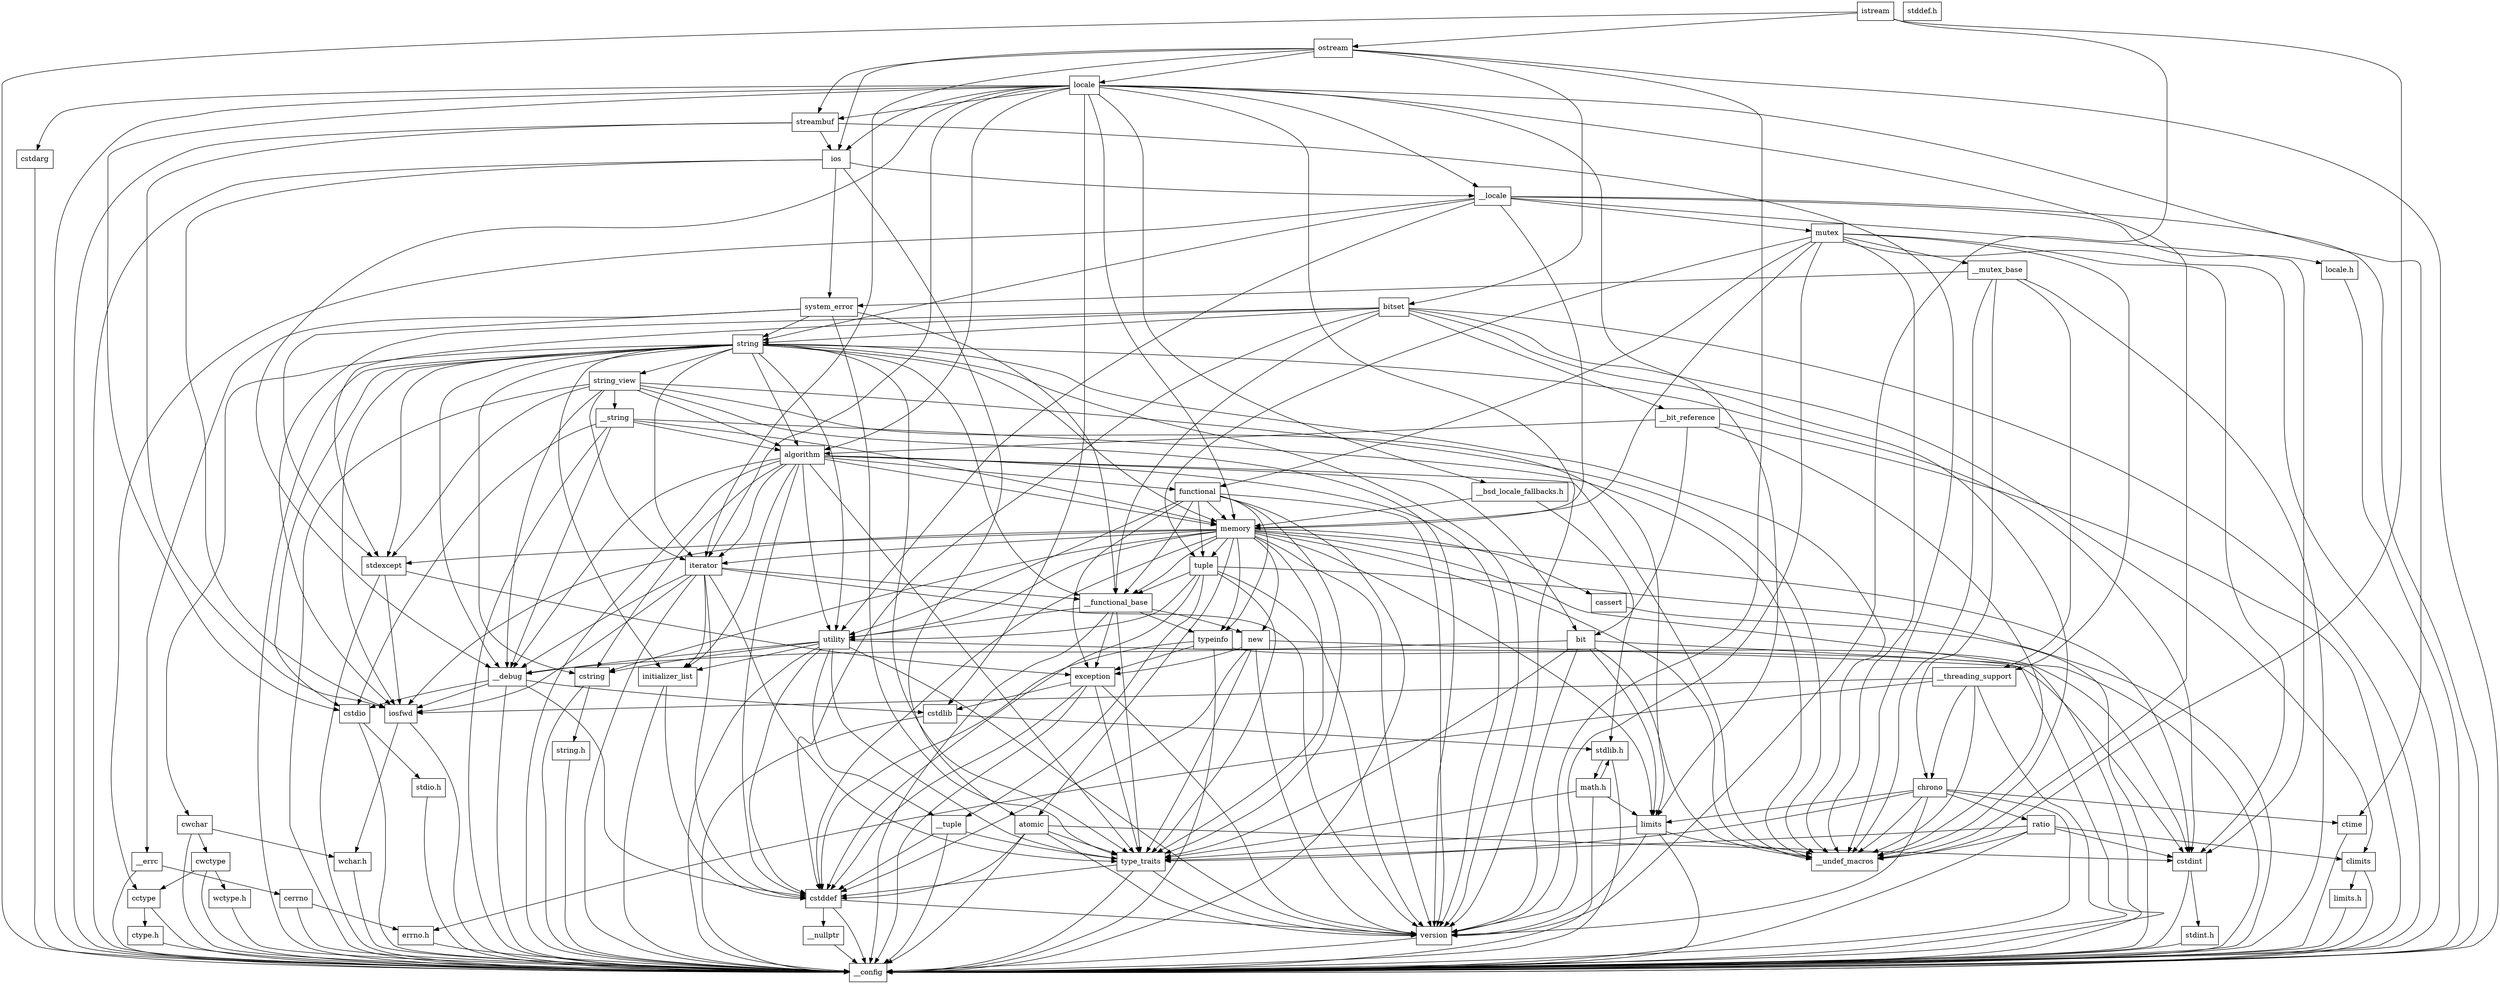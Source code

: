 digraph "dependencies" {
  header_1 [ shape="box", label="istream"];
  header_2 [ shape="box", label="__config"];
  header_11 [ shape="box", label="version"];
  header_12 [ shape="box", label="ostream"];
  header_13 [ shape="box", label="ios"];
  header_14 [ shape="box", label="iosfwd"];
  header_15 [ shape="box", label="wchar.h"];
  header_20 [ shape="box", label="stddef.h"];
  header_31 [ shape="box", label="__locale"];
  header_32 [ shape="box", label="string"];
  header_33 [ shape="box", label="string_view"];
  header_34 [ shape="box", label="__string"];
  header_35 [ shape="box", label="algorithm"];
  header_36 [ shape="box", label="initializer_list"];
  header_37 [ shape="box", label="cstddef"];
  header_39 [ shape="box", label="__nullptr"];
  header_40 [ shape="box", label="type_traits"];
  header_41 [ shape="box", label="cstring"];
  header_42 [ shape="box", label="string.h"];
  header_45 [ shape="box", label="utility"];
  header_46 [ shape="box", label="__tuple"];
  header_47 [ shape="box", label="cstdint"];
  header_48 [ shape="box", label="stdint.h"];
  header_55 [ shape="box", label="__debug"];
  header_56 [ shape="box", label="cstdlib"];
  header_57 [ shape="box", label="stdlib.h"];
  header_82 [ shape="box", label="math.h"];
  header_94 [ shape="box", label="limits"];
  header_95 [ shape="box", label="__undef_macros"];
  header_96 [ shape="box", label="cstdio"];
  header_97 [ shape="box", label="stdio.h"];
  header_106 [ shape="box", label="memory"];
  header_107 [ shape="box", label="typeinfo"];
  header_108 [ shape="box", label="exception"];
  header_109 [ shape="box", label="new"];
  header_110 [ shape="box", label="iterator"];
  header_111 [ shape="box", label="__functional_base"];
  header_112 [ shape="box", label="tuple"];
  header_113 [ shape="box", label="stdexcept"];
  header_114 [ shape="box", label="cassert"];
  header_116 [ shape="box", label="atomic"];
  header_117 [ shape="box", label="functional"];
  header_118 [ shape="box", label="bit"];
  header_119 [ shape="box", label="cwchar"];
  header_120 [ shape="box", label="cwctype"];
  header_121 [ shape="box", label="cctype"];
  header_122 [ shape="box", label="ctype.h"];
  header_124 [ shape="box", label="wctype.h"];
  header_127 [ shape="box", label="mutex"];
  header_128 [ shape="box", label="__mutex_base"];
  header_129 [ shape="box", label="chrono"];
  header_130 [ shape="box", label="ctime"];
  header_136 [ shape="box", label="ratio"];
  header_137 [ shape="box", label="climits"];
  header_138 [ shape="box", label="limits.h"];
  header_147 [ shape="box", label="system_error"];
  header_148 [ shape="box", label="__errc"];
  header_149 [ shape="box", label="cerrno"];
  header_150 [ shape="box", label="errno.h"];
  header_158 [ shape="box", label="__threading_support"];
  header_164 [ shape="box", label="locale.h"];
  header_167 [ shape="box", label="streambuf"];
  header_168 [ shape="box", label="locale"];
  header_169 [ shape="box", label="cstdarg"];
  header_171 [ shape="box", label="__bsd_locale_fallbacks.h"];
  header_172 [ shape="box", label="bitset"];
  header_173 [ shape="box", label="__bit_reference"];
  header_11 -> header_2;
  header_40 -> header_2;
  header_40 -> header_37;
  header_40 -> header_11;
  header_35 -> header_2;
  header_35 -> header_36;
  header_35 -> header_40;
  header_35 -> header_41;
  header_35 -> header_45;
  header_35 -> header_106;
  header_35 -> header_117;
  header_35 -> header_110;
  header_35 -> header_37;
  header_35 -> header_118;
  header_35 -> header_11;
  header_35 -> header_55;
  header_35 -> header_95;
  header_110 -> header_2;
  header_110 -> header_14;
  header_110 -> header_111;
  header_110 -> header_40;
  header_110 -> header_37;
  header_110 -> header_36;
  header_110 -> header_11;
  header_110 -> header_55;
  header_168 -> header_2;
  header_168 -> header_31;
  header_168 -> header_55;
  header_168 -> header_35;
  header_168 -> header_106;
  header_168 -> header_13;
  header_168 -> header_167;
  header_168 -> header_110;
  header_168 -> header_94;
  header_168 -> header_11;
  header_168 -> header_169;
  header_168 -> header_56;
  header_168 -> header_130;
  header_168 -> header_96;
  header_168 -> header_171;
  header_168 -> header_95;
  header_138 -> header_2;
  header_34 -> header_2;
  header_34 -> header_35;
  header_34 -> header_96;
  header_34 -> header_106;
  header_34 -> header_55;
  header_34 -> header_95;
  header_12 -> header_2;
  header_12 -> header_13;
  header_12 -> header_167;
  header_12 -> header_168;
  header_12 -> header_110;
  header_12 -> header_172;
  header_12 -> header_11;
  header_109 -> header_2;
  header_109 -> header_108;
  header_109 -> header_40;
  header_109 -> header_37;
  header_109 -> header_11;
  header_96 -> header_2;
  header_96 -> header_97;
  header_149 -> header_2;
  header_149 -> header_150;
  header_172 -> header_2;
  header_172 -> header_173;
  header_172 -> header_37;
  header_172 -> header_137;
  header_172 -> header_32;
  header_172 -> header_113;
  header_172 -> header_14;
  header_172 -> header_111;
  header_172 -> header_95;
  header_111 -> header_2;
  header_111 -> header_40;
  header_111 -> header_107;
  header_111 -> header_108;
  header_111 -> header_109;
  header_111 -> header_45;
  header_124 -> header_2;
  header_47 -> header_2;
  header_47 -> header_48;
  header_37 -> header_2;
  header_37 -> header_11;
  header_37 -> header_39;
  header_171 -> header_57;
  header_171 -> header_106;
  header_1 -> header_2;
  header_1 -> header_11;
  header_1 -> header_12;
  header_1 -> header_95;
  header_36 -> header_2;
  header_36 -> header_37;
  header_48 -> header_2;
  header_120 -> header_2;
  header_120 -> header_121;
  header_120 -> header_124;
  header_117 -> header_2;
  header_117 -> header_40;
  header_117 -> header_107;
  header_117 -> header_108;
  header_117 -> header_106;
  header_117 -> header_112;
  header_117 -> header_45;
  header_117 -> header_11;
  header_117 -> header_111;
  header_42 -> header_2;
  header_13 -> header_2;
  header_13 -> header_14;
  header_13 -> header_31;
  header_13 -> header_147;
  header_13 -> header_116;
  header_106 -> header_2;
  header_106 -> header_40;
  header_106 -> header_107;
  header_106 -> header_37;
  header_106 -> header_47;
  header_106 -> header_109;
  header_106 -> header_45;
  header_106 -> header_94;
  header_106 -> header_110;
  header_106 -> header_111;
  header_106 -> header_14;
  header_106 -> header_112;
  header_106 -> header_113;
  header_106 -> header_41;
  header_106 -> header_114;
  header_106 -> header_116;
  header_106 -> header_11;
  header_106 -> header_95;
  header_122 -> header_2;
  header_107 -> header_2;
  header_107 -> header_108;
  header_107 -> header_37;
  header_107 -> header_47;
  header_137 -> header_2;
  header_137 -> header_138;
  header_147 -> header_148;
  header_147 -> header_40;
  header_147 -> header_113;
  header_147 -> header_111;
  header_147 -> header_32;
  header_118 -> header_2;
  header_118 -> header_94;
  header_118 -> header_40;
  header_118 -> header_11;
  header_118 -> header_55;
  header_118 -> header_95;
  header_164 -> header_2;
  header_46 -> header_2;
  header_46 -> header_37;
  header_46 -> header_40;
  header_114 -> header_2;
  header_112 -> header_2;
  header_112 -> header_46;
  header_112 -> header_37;
  header_112 -> header_40;
  header_112 -> header_111;
  header_112 -> header_45;
  header_112 -> header_11;
  header_108 -> header_2;
  header_108 -> header_37;
  header_108 -> header_56;
  header_108 -> header_40;
  header_108 -> header_11;
  header_41 -> header_2;
  header_41 -> header_42;
  header_119 -> header_2;
  header_119 -> header_120;
  header_119 -> header_15;
  header_148 -> header_2;
  header_148 -> header_149;
  header_158 -> header_2;
  header_158 -> header_129;
  header_158 -> header_14;
  header_158 -> header_150;
  header_158 -> header_95;
  header_121 -> header_2;
  header_121 -> header_122;
  header_129 -> header_2;
  header_129 -> header_130;
  header_129 -> header_40;
  header_129 -> header_136;
  header_129 -> header_94;
  header_129 -> header_11;
  header_129 -> header_95;
  header_150 -> header_2;
  header_130 -> header_2;
  header_31 -> header_2;
  header_31 -> header_32;
  header_31 -> header_106;
  header_31 -> header_45;
  header_31 -> header_127;
  header_31 -> header_47;
  header_31 -> header_121;
  header_31 -> header_164;
  header_57 -> header_2;
  header_57 -> header_82;
  header_136 -> header_2;
  header_136 -> header_47;
  header_136 -> header_137;
  header_136 -> header_40;
  header_136 -> header_95;
  header_15 -> header_2;
  header_82 -> header_2;
  header_82 -> header_57;
  header_82 -> header_40;
  header_82 -> header_94;
  header_167 -> header_2;
  header_167 -> header_14;
  header_167 -> header_13;
  header_167 -> header_95;
  header_45 -> header_2;
  header_45 -> header_46;
  header_45 -> header_40;
  header_45 -> header_36;
  header_45 -> header_37;
  header_45 -> header_41;
  header_45 -> header_47;
  header_45 -> header_11;
  header_45 -> header_55;
  header_116 -> header_2;
  header_116 -> header_37;
  header_116 -> header_47;
  header_116 -> header_40;
  header_116 -> header_11;
  header_94 -> header_2;
  header_94 -> header_40;
  header_94 -> header_95;
  header_94 -> header_11;
  header_55 -> header_2;
  header_55 -> header_14;
  header_55 -> header_56;
  header_55 -> header_96;
  header_55 -> header_37;
  header_14 -> header_2;
  header_14 -> header_15;
  header_56 -> header_2;
  header_56 -> header_57;
  header_169 -> header_2;
  header_173 -> header_2;
  header_173 -> header_118;
  header_173 -> header_35;
  header_173 -> header_95;
  header_127 -> header_2;
  header_127 -> header_128;
  header_127 -> header_47;
  header_127 -> header_117;
  header_127 -> header_106;
  header_127 -> header_112;
  header_127 -> header_11;
  header_127 -> header_158;
  header_127 -> header_95;
  header_39 -> header_2;
  header_32 -> header_2;
  header_32 -> header_33;
  header_32 -> header_14;
  header_32 -> header_41;
  header_32 -> header_96;
  header_32 -> header_119;
  header_32 -> header_35;
  header_32 -> header_110;
  header_32 -> header_45;
  header_32 -> header_106;
  header_32 -> header_113;
  header_32 -> header_40;
  header_32 -> header_36;
  header_32 -> header_111;
  header_32 -> header_11;
  header_32 -> header_47;
  header_32 -> header_55;
  header_32 -> header_95;
  header_33 -> header_2;
  header_33 -> header_34;
  header_33 -> header_35;
  header_33 -> header_110;
  header_33 -> header_94;
  header_33 -> header_113;
  header_33 -> header_11;
  header_33 -> header_55;
  header_33 -> header_95;
  header_97 -> header_2;
  header_113 -> header_2;
  header_113 -> header_108;
  header_113 -> header_14;
  header_128 -> header_2;
  header_128 -> header_129;
  header_128 -> header_147;
  header_128 -> header_158;
  header_128 -> header_95;
}